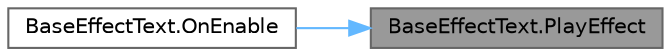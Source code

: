 digraph "BaseEffectText.PlayEffect"
{
 // LATEX_PDF_SIZE
  bgcolor="transparent";
  edge [fontname=Helvetica,fontsize=10,labelfontname=Helvetica,labelfontsize=10];
  node [fontname=Helvetica,fontsize=10,shape=box,height=0.2,width=0.4];
  rankdir="RL";
  Node1 [id="Node000001",label="BaseEffectText.PlayEffect",height=0.2,width=0.4,color="gray40", fillcolor="grey60", style="filled", fontcolor="black",tooltip=" "];
  Node1 -> Node2 [id="edge1_Node000001_Node000002",dir="back",color="steelblue1",style="solid",tooltip=" "];
  Node2 [id="Node000002",label="BaseEffectText.OnEnable",height=0.2,width=0.4,color="grey40", fillcolor="white", style="filled",URL="$class_base_effect_text.html#abe9256d77e60642d8e95236dbc089881",tooltip=" "];
}
